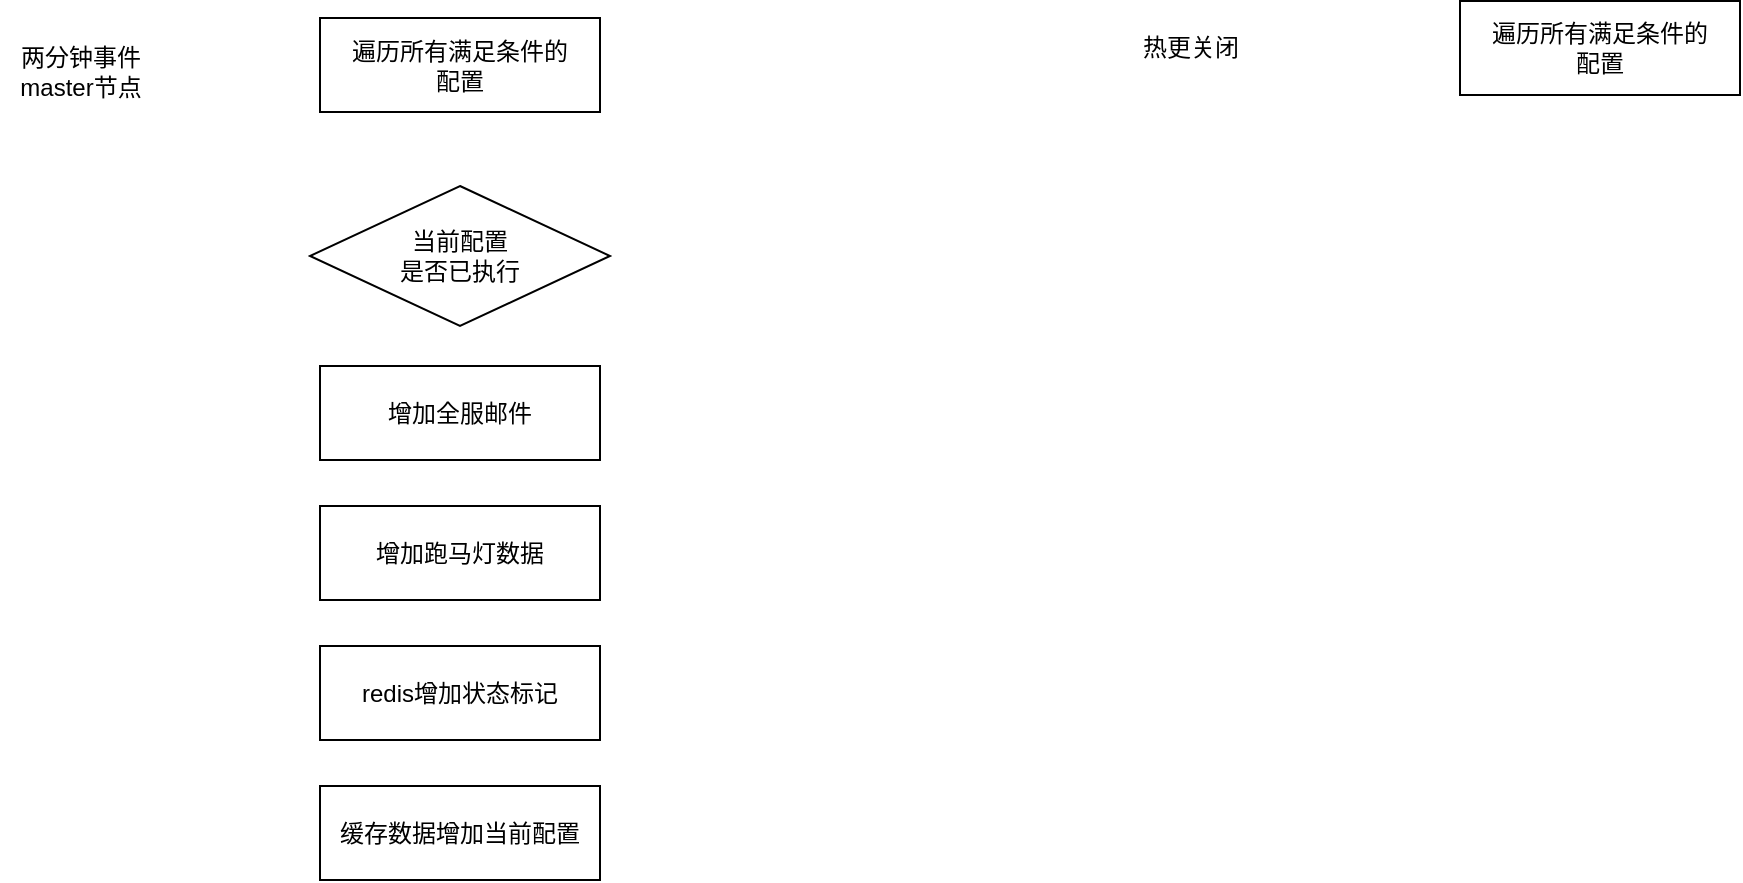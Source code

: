 <mxfile version="24.4.0" type="github">
  <diagram name="第 1 页" id="p2xRfE34d_B58pbquu8u">
    <mxGraphModel dx="1434" dy="746" grid="1" gridSize="10" guides="1" tooltips="1" connect="1" arrows="1" fold="1" page="1" pageScale="1" pageWidth="4681" pageHeight="3300" math="0" shadow="0">
      <root>
        <mxCell id="0" />
        <mxCell id="1" parent="0" />
        <mxCell id="VAiFrC2_1_v4-zrGfElV-1" value="遍历所有满足条件的&lt;div&gt;配置&lt;/div&gt;" style="rounded=0;whiteSpace=wrap;html=1;" vertex="1" parent="1">
          <mxGeometry x="310" y="66" width="140" height="47" as="geometry" />
        </mxCell>
        <mxCell id="VAiFrC2_1_v4-zrGfElV-2" value="两分钟事件&lt;div&gt;master节点&lt;/div&gt;" style="text;html=1;align=center;verticalAlign=middle;resizable=0;points=[];autosize=1;strokeColor=none;fillColor=none;" vertex="1" parent="1">
          <mxGeometry x="150" y="73" width="80" height="40" as="geometry" />
        </mxCell>
        <mxCell id="VAiFrC2_1_v4-zrGfElV-5" value="当前配置&lt;div&gt;是否已执行&lt;/div&gt;" style="rhombus;whiteSpace=wrap;html=1;" vertex="1" parent="1">
          <mxGeometry x="305" y="150" width="150" height="70" as="geometry" />
        </mxCell>
        <mxCell id="VAiFrC2_1_v4-zrGfElV-6" value="增加全服邮件" style="rounded=0;whiteSpace=wrap;html=1;" vertex="1" parent="1">
          <mxGeometry x="310" y="240" width="140" height="47" as="geometry" />
        </mxCell>
        <mxCell id="VAiFrC2_1_v4-zrGfElV-7" value="增加跑马灯数据" style="rounded=0;whiteSpace=wrap;html=1;" vertex="1" parent="1">
          <mxGeometry x="310" y="310" width="140" height="47" as="geometry" />
        </mxCell>
        <mxCell id="VAiFrC2_1_v4-zrGfElV-8" value="redis增加状态标记" style="rounded=0;whiteSpace=wrap;html=1;" vertex="1" parent="1">
          <mxGeometry x="310" y="380" width="140" height="47" as="geometry" />
        </mxCell>
        <mxCell id="VAiFrC2_1_v4-zrGfElV-9" value="缓存数据增加当前配置" style="rounded=0;whiteSpace=wrap;html=1;" vertex="1" parent="1">
          <mxGeometry x="310" y="450" width="140" height="47" as="geometry" />
        </mxCell>
        <mxCell id="VAiFrC2_1_v4-zrGfElV-10" value="热更关闭" style="text;html=1;align=center;verticalAlign=middle;resizable=0;points=[];autosize=1;strokeColor=none;fillColor=none;" vertex="1" parent="1">
          <mxGeometry x="710" y="66" width="70" height="30" as="geometry" />
        </mxCell>
        <mxCell id="VAiFrC2_1_v4-zrGfElV-11" value="遍历所有满足条件的&lt;div&gt;配置&lt;/div&gt;" style="rounded=0;whiteSpace=wrap;html=1;" vertex="1" parent="1">
          <mxGeometry x="880" y="57.5" width="140" height="47" as="geometry" />
        </mxCell>
      </root>
    </mxGraphModel>
  </diagram>
</mxfile>
